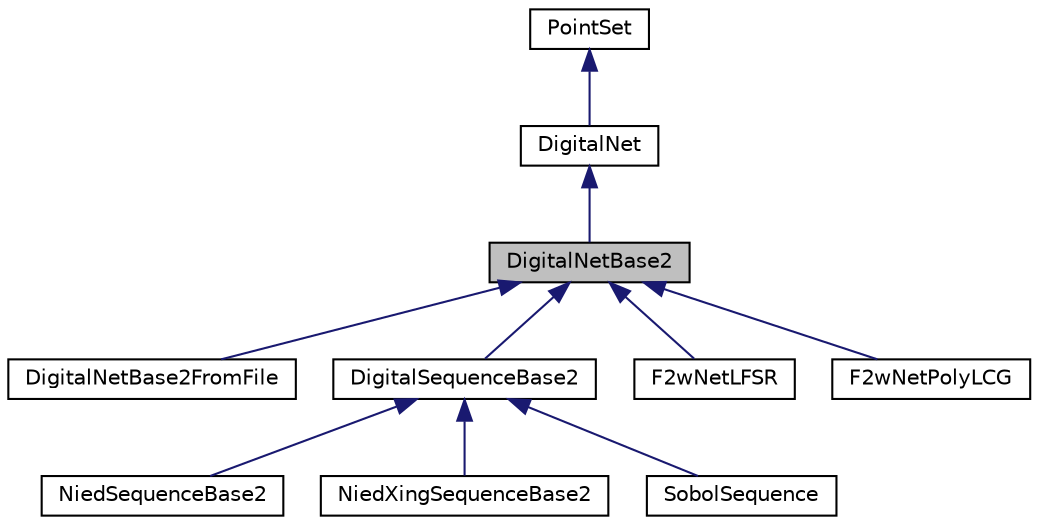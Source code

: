 digraph "DigitalNetBase2"
{
 // INTERACTIVE_SVG=YES
  bgcolor="transparent";
  edge [fontname="Helvetica",fontsize="10",labelfontname="Helvetica",labelfontsize="10"];
  node [fontname="Helvetica",fontsize="10",shape=record];
  Node0 [label="DigitalNetBase2",height=0.2,width=0.4,color="black", fillcolor="grey75", style="filled", fontcolor="black"];
  Node1 -> Node0 [dir="back",color="midnightblue",fontsize="10",style="solid",fontname="Helvetica"];
  Node1 [label="DigitalNet",height=0.2,width=0.4,color="black",URL="$classumontreal_1_1ssj_1_1hups_1_1DigitalNet.html",tooltip="This class provides the basic structures for storing and manipulating linear digital nets in base ..."];
  Node2 -> Node1 [dir="back",color="midnightblue",fontsize="10",style="solid",fontname="Helvetica"];
  Node2 [label="PointSet",height=0.2,width=0.4,color="black",URL="$classumontreal_1_1ssj_1_1hups_1_1PointSet.html",tooltip="This abstract class defines the basic methods for accessing and manipulating point sets..."];
  Node0 -> Node3 [dir="back",color="midnightblue",fontsize="10",style="solid",fontname="Helvetica"];
  Node3 [label="DigitalNetBase2FromFile",height=0.2,width=0.4,color="black",URL="$classumontreal_1_1ssj_1_1hups_1_1DigitalNetBase2FromFile.html",tooltip="This class allows us to read the parameters defining a digital net in base 2 either from a file..."];
  Node0 -> Node4 [dir="back",color="midnightblue",fontsize="10",style="solid",fontname="Helvetica"];
  Node4 [label="DigitalSequenceBase2",height=0.2,width=0.4,color="black",URL="$classumontreal_1_1ssj_1_1hups_1_1DigitalSequenceBase2.html",tooltip="This abstract class describes methods specific to digital sequences in base 2. "];
  Node4 -> Node5 [dir="back",color="midnightblue",fontsize="10",style="solid",fontname="Helvetica"];
  Node5 [label="NiedSequenceBase2",height=0.2,width=0.4,color="black",URL="$classumontreal_1_1ssj_1_1hups_1_1NiedSequenceBase2.html",tooltip="This class implements digital sequences constructed from the Niederreiter sequence in base 2..."];
  Node4 -> Node6 [dir="back",color="midnightblue",fontsize="10",style="solid",fontname="Helvetica"];
  Node6 [label="NiedXingSequenceBase2",height=0.2,width=0.4,color="black",URL="$classumontreal_1_1ssj_1_1hups_1_1NiedXingSequenceBase2.html",tooltip="This class implements digital sequences based on the Niederreiter-Xing sequence in base 2..."];
  Node4 -> Node7 [dir="back",color="midnightblue",fontsize="10",style="solid",fontname="Helvetica"];
  Node7 [label="SobolSequence",height=0.2,width=0.4,color="black",URL="$classumontreal_1_1ssj_1_1hups_1_1SobolSequence.html",tooltip="This class implements digital nets or digital sequences in base 2 formed by the first  points of a So..."];
  Node0 -> Node8 [dir="back",color="midnightblue",fontsize="10",style="solid",fontname="Helvetica"];
  Node8 [label="F2wNetLFSR",height=0.2,width=0.4,color="black",URL="$classumontreal_1_1ssj_1_1hups_1_1F2wNetLFSR.html",tooltip="This class implements a digital net in base 2 starting from a linear feedback shift register generato..."];
  Node0 -> Node9 [dir="back",color="midnightblue",fontsize="10",style="solid",fontname="Helvetica"];
  Node9 [label="F2wNetPolyLCG",height=0.2,width=0.4,color="black",URL="$classumontreal_1_1ssj_1_1hups_1_1F2wNetPolyLCG.html",tooltip="This class implements a digital net in base 2 starting from a polynomial LCG in . ..."];
}
